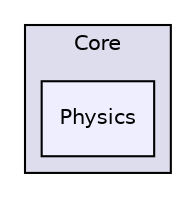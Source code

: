 digraph "include/Core/Physics" {
  compound=true
  node [ fontsize="10", fontname="Helvetica"];
  edge [ labelfontsize="10", labelfontname="Helvetica"];
  subgraph clusterdir_8213943ce0b792be39d34390845932ae {
    graph [ bgcolor="#ddddee", pencolor="black", label="Core" fontname="Helvetica", fontsize="10", URL="dir_8213943ce0b792be39d34390845932ae.html"]
  dir_00ce6bc01b34356c018f6a91831a5612 [shape=box, label="Physics", style="filled", fillcolor="#eeeeff", pencolor="black", URL="dir_00ce6bc01b34356c018f6a91831a5612.html"];
  }
}

